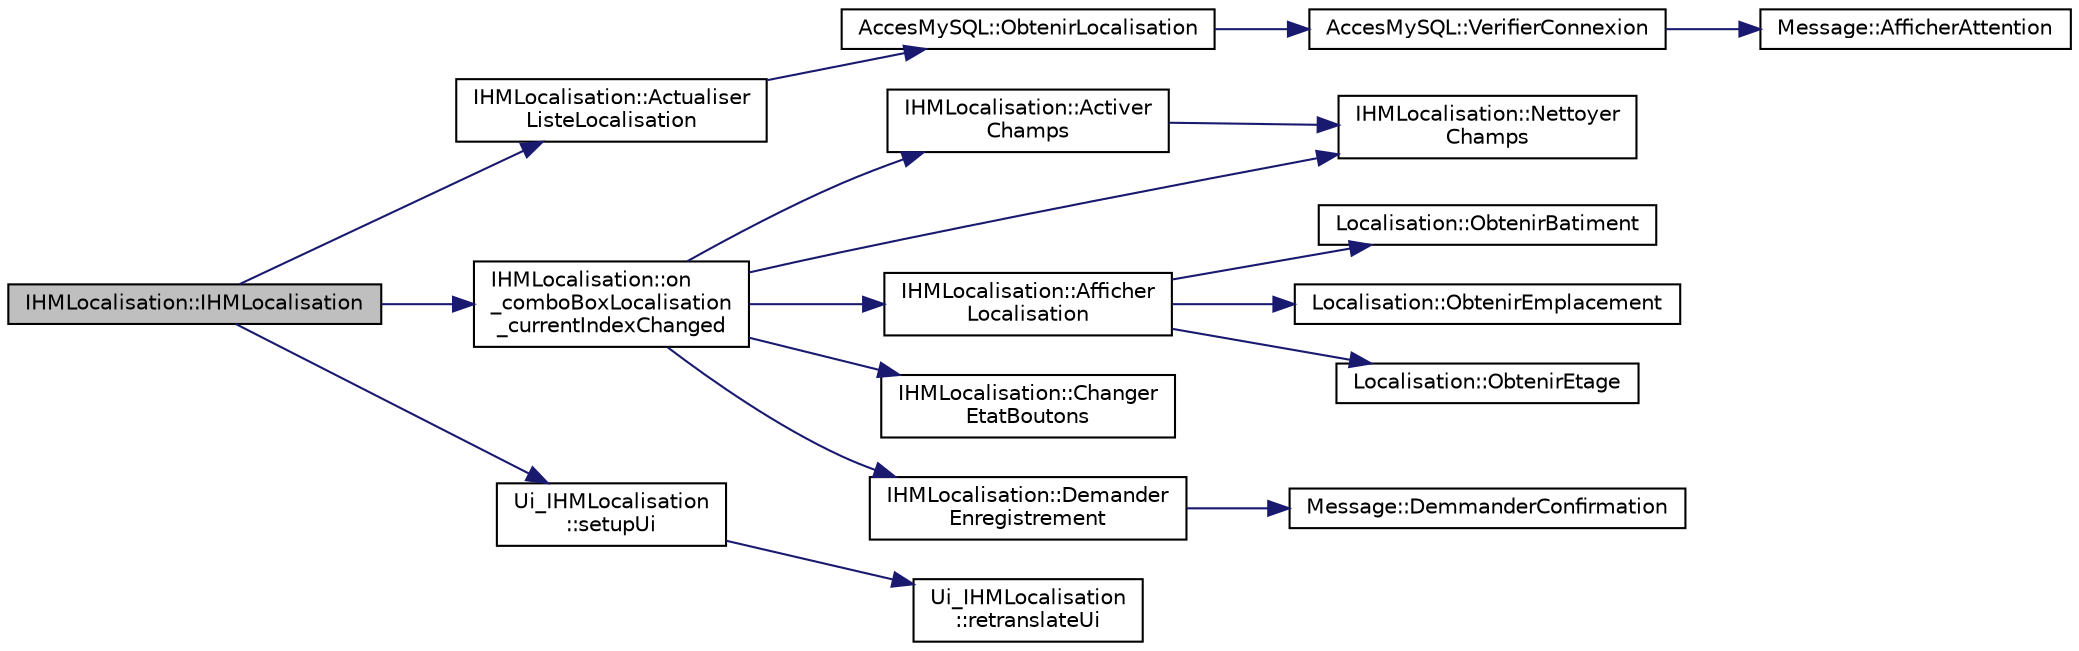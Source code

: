 digraph "IHMLocalisation::IHMLocalisation"
{
 // LATEX_PDF_SIZE
  edge [fontname="Helvetica",fontsize="10",labelfontname="Helvetica",labelfontsize="10"];
  node [fontname="Helvetica",fontsize="10",shape=record];
  rankdir="LR";
  Node1 [label="IHMLocalisation::IHMLocalisation",height=0.2,width=0.4,color="black", fillcolor="grey75", style="filled", fontcolor="black",tooltip="---------------—PUBLIC---------------—///"];
  Node1 -> Node2 [color="midnightblue",fontsize="10",style="solid",fontname="Helvetica"];
  Node2 [label="IHMLocalisation::Actualiser\lListeLocalisation",height=0.2,width=0.4,color="black", fillcolor="white", style="filled",URL="$class_i_h_m_localisation.html#a7cfd1d79bd61b29cac26819c2d3867fc",tooltip=" "];
  Node2 -> Node3 [color="midnightblue",fontsize="10",style="solid",fontname="Helvetica"];
  Node3 [label="AccesMySQL::ObtenirLocalisation",height=0.2,width=0.4,color="black", fillcolor="white", style="filled",URL="$class_acces_my_s_q_l.html#a3a0c1ea4d41c1bd7af0b13546e7b9f8d",tooltip=" "];
  Node3 -> Node4 [color="midnightblue",fontsize="10",style="solid",fontname="Helvetica"];
  Node4 [label="AccesMySQL::VerifierConnexion",height=0.2,width=0.4,color="black", fillcolor="white", style="filled",URL="$class_acces_my_s_q_l.html#ae2b42d87939b253b3cccb1a69b49cc51",tooltip=" "];
  Node4 -> Node5 [color="midnightblue",fontsize="10",style="solid",fontname="Helvetica"];
  Node5 [label="Message::AfficherAttention",height=0.2,width=0.4,color="black", fillcolor="white", style="filled",URL="$class_message.html#ac86f47b97c03cd86df0f23a28ea8a0a9",tooltip="Message::AfficherAttention Permet d'afficher l'information passé en paramètre dans un popup avec une ..."];
  Node1 -> Node6 [color="midnightblue",fontsize="10",style="solid",fontname="Helvetica"];
  Node6 [label="IHMLocalisation::on\l_comboBoxLocalisation\l_currentIndexChanged",height=0.2,width=0.4,color="black", fillcolor="white", style="filled",URL="$class_i_h_m_localisation.html#a2393e32bf9978b1158f2bb03b4e1eb21",tooltip="------------—PRIVATE-SLOTS-----------—///"];
  Node6 -> Node7 [color="midnightblue",fontsize="10",style="solid",fontname="Helvetica"];
  Node7 [label="IHMLocalisation::Activer\lChamps",height=0.2,width=0.4,color="black", fillcolor="white", style="filled",URL="$class_i_h_m_localisation.html#a7b74cfeadebe880f4a5b1a6bb5c5653e",tooltip=" "];
  Node7 -> Node8 [color="midnightblue",fontsize="10",style="solid",fontname="Helvetica"];
  Node8 [label="IHMLocalisation::Nettoyer\lChamps",height=0.2,width=0.4,color="black", fillcolor="white", style="filled",URL="$class_i_h_m_localisation.html#aff1c4b3ac7e30aea55501061d1293a55",tooltip=" "];
  Node6 -> Node9 [color="midnightblue",fontsize="10",style="solid",fontname="Helvetica"];
  Node9 [label="IHMLocalisation::Afficher\lLocalisation",height=0.2,width=0.4,color="black", fillcolor="white", style="filled",URL="$class_i_h_m_localisation.html#adb0545ab8794630f4cbffb1479dd42fe",tooltip=" "];
  Node9 -> Node10 [color="midnightblue",fontsize="10",style="solid",fontname="Helvetica"];
  Node10 [label="Localisation::ObtenirBatiment",height=0.2,width=0.4,color="black", fillcolor="white", style="filled",URL="$class_localisation.html#a5b7ab31e8ee62d8684fe2b401209625d",tooltip=" "];
  Node9 -> Node11 [color="midnightblue",fontsize="10",style="solid",fontname="Helvetica"];
  Node11 [label="Localisation::ObtenirEmplacement",height=0.2,width=0.4,color="black", fillcolor="white", style="filled",URL="$class_localisation.html#abeb862e61fdfcb431c280297987b3527",tooltip=" "];
  Node9 -> Node12 [color="midnightblue",fontsize="10",style="solid",fontname="Helvetica"];
  Node12 [label="Localisation::ObtenirEtage",height=0.2,width=0.4,color="black", fillcolor="white", style="filled",URL="$class_localisation.html#abf80c8dade054811302b0a3a878fe95d",tooltip=" "];
  Node6 -> Node13 [color="midnightblue",fontsize="10",style="solid",fontname="Helvetica"];
  Node13 [label="IHMLocalisation::Changer\lEtatBoutons",height=0.2,width=0.4,color="black", fillcolor="white", style="filled",URL="$class_i_h_m_localisation.html#a7d48d2dac7f88d1bea43b67c261da7ac",tooltip=" "];
  Node6 -> Node14 [color="midnightblue",fontsize="10",style="solid",fontname="Helvetica"];
  Node14 [label="IHMLocalisation::Demander\lEnregistrement",height=0.2,width=0.4,color="black", fillcolor="white", style="filled",URL="$class_i_h_m_localisation.html#ac3983ed60a587f83bd23df1ba32c9c42",tooltip="---------------—PRIVATE---------------—///"];
  Node14 -> Node15 [color="midnightblue",fontsize="10",style="solid",fontname="Helvetica"];
  Node15 [label="Message::DemmanderConfirmation",height=0.2,width=0.4,color="black", fillcolor="white", style="filled",URL="$class_message.html#a0c6e95e7b1707ed6ea924f14d5a8943f",tooltip="Message::DemmanderConfirmation."];
  Node6 -> Node8 [color="midnightblue",fontsize="10",style="solid",fontname="Helvetica"];
  Node1 -> Node16 [color="midnightblue",fontsize="10",style="solid",fontname="Helvetica"];
  Node16 [label="Ui_IHMLocalisation\l::setupUi",height=0.2,width=0.4,color="black", fillcolor="white", style="filled",URL="$class_ui___i_h_m_localisation.html#a6b17ad44c942855b3d536a5e26a546b3",tooltip=" "];
  Node16 -> Node17 [color="midnightblue",fontsize="10",style="solid",fontname="Helvetica"];
  Node17 [label="Ui_IHMLocalisation\l::retranslateUi",height=0.2,width=0.4,color="black", fillcolor="white", style="filled",URL="$class_ui___i_h_m_localisation.html#a38e20ee7aeac02586d232b3cb53a66a1",tooltip=" "];
}
